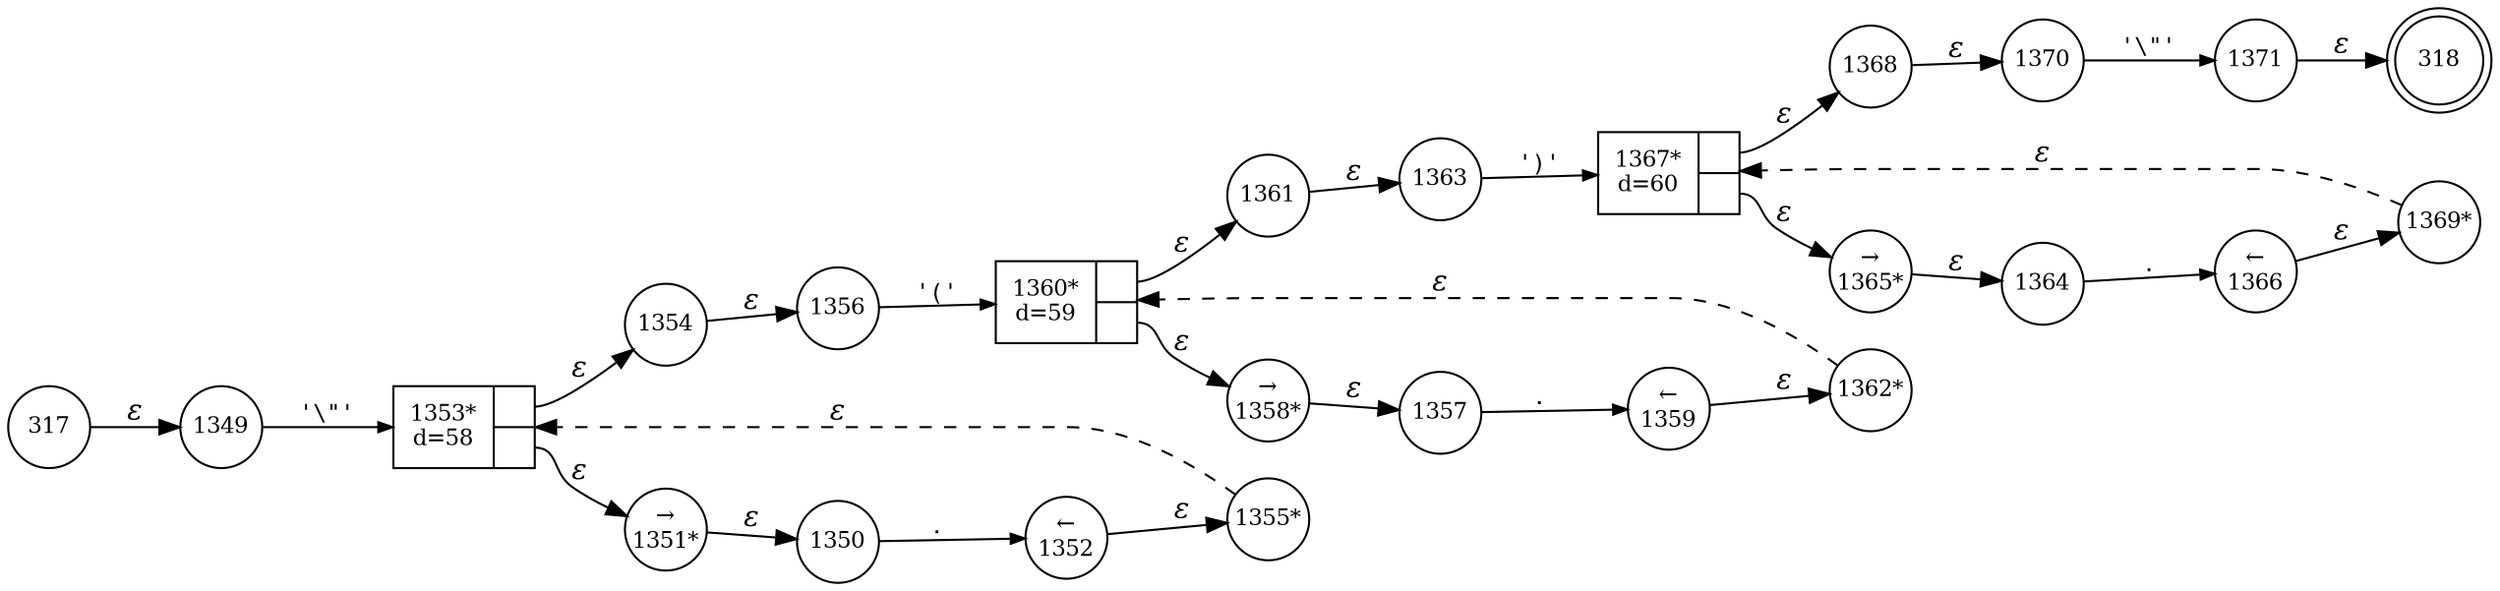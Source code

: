digraph ATN {
rankdir=LR;
s318[fontsize=11, label="318", shape=doublecircle, fixedsize=true, width=.6];
s1349[fontsize=11,label="1349", shape=circle, fixedsize=true, width=.55, peripheries=1];
s1350[fontsize=11,label="1350", shape=circle, fixedsize=true, width=.55, peripheries=1];
s1351[fontsize=11,label="&rarr;\n1351*", shape=circle, fixedsize=true, width=.55, peripheries=1];
s1352[fontsize=11,label="&larr;\n1352", shape=circle, fixedsize=true, width=.55, peripheries=1];
s1353[fontsize=11,label="{1353*\nd=58|{<p0>|<p1>}}", shape=record, fixedsize=false, peripheries=1];
s1354[fontsize=11,label="1354", shape=circle, fixedsize=true, width=.55, peripheries=1];
s1355[fontsize=11,label="1355*", shape=circle, fixedsize=true, width=.55, peripheries=1];
s1356[fontsize=11,label="1356", shape=circle, fixedsize=true, width=.55, peripheries=1];
s1357[fontsize=11,label="1357", shape=circle, fixedsize=true, width=.55, peripheries=1];
s1358[fontsize=11,label="&rarr;\n1358*", shape=circle, fixedsize=true, width=.55, peripheries=1];
s1359[fontsize=11,label="&larr;\n1359", shape=circle, fixedsize=true, width=.55, peripheries=1];
s1360[fontsize=11,label="{1360*\nd=59|{<p0>|<p1>}}", shape=record, fixedsize=false, peripheries=1];
s1361[fontsize=11,label="1361", shape=circle, fixedsize=true, width=.55, peripheries=1];
s1362[fontsize=11,label="1362*", shape=circle, fixedsize=true, width=.55, peripheries=1];
s1363[fontsize=11,label="1363", shape=circle, fixedsize=true, width=.55, peripheries=1];
s1364[fontsize=11,label="1364", shape=circle, fixedsize=true, width=.55, peripheries=1];
s1365[fontsize=11,label="&rarr;\n1365*", shape=circle, fixedsize=true, width=.55, peripheries=1];
s1366[fontsize=11,label="&larr;\n1366", shape=circle, fixedsize=true, width=.55, peripheries=1];
s1367[fontsize=11,label="{1367*\nd=60|{<p0>|<p1>}}", shape=record, fixedsize=false, peripheries=1];
s1368[fontsize=11,label="1368", shape=circle, fixedsize=true, width=.55, peripheries=1];
s1369[fontsize=11,label="1369*", shape=circle, fixedsize=true, width=.55, peripheries=1];
s1370[fontsize=11,label="1370", shape=circle, fixedsize=true, width=.55, peripheries=1];
s1371[fontsize=11,label="1371", shape=circle, fixedsize=true, width=.55, peripheries=1];
s317[fontsize=11,label="317", shape=circle, fixedsize=true, width=.55, peripheries=1];
s317 -> s1349 [fontname="Times-Italic", label="&epsilon;"];
s1349 -> s1353 [fontsize=11, fontname="Courier", arrowsize=.7, label = "'\\\"'", arrowhead = normal];
s1353:p0 -> s1354 [fontname="Times-Italic", label="&epsilon;"];
s1353:p1 -> s1351 [fontname="Times-Italic", label="&epsilon;"];
s1354 -> s1356 [fontname="Times-Italic", label="&epsilon;"];
s1351 -> s1350 [fontname="Times-Italic", label="&epsilon;"];
s1356 -> s1360 [fontsize=11, fontname="Courier", arrowsize=.7, label = "'('", arrowhead = normal];
s1350 -> s1352 [fontsize=11, fontname="Courier", arrowsize=.7, label = ".", arrowhead = normal];
s1360:p0 -> s1361 [fontname="Times-Italic", label="&epsilon;"];
s1360:p1 -> s1358 [fontname="Times-Italic", label="&epsilon;"];
s1352 -> s1355 [fontname="Times-Italic", label="&epsilon;"];
s1361 -> s1363 [fontname="Times-Italic", label="&epsilon;"];
s1358 -> s1357 [fontname="Times-Italic", label="&epsilon;"];
s1355 -> s1353 [fontname="Times-Italic", label="&epsilon;", style="dashed"];
s1363 -> s1367 [fontsize=11, fontname="Courier", arrowsize=.7, label = "')'", arrowhead = normal];
s1357 -> s1359 [fontsize=11, fontname="Courier", arrowsize=.7, label = ".", arrowhead = normal];
s1367:p0 -> s1368 [fontname="Times-Italic", label="&epsilon;"];
s1367:p1 -> s1365 [fontname="Times-Italic", label="&epsilon;"];
s1359 -> s1362 [fontname="Times-Italic", label="&epsilon;"];
s1368 -> s1370 [fontname="Times-Italic", label="&epsilon;"];
s1365 -> s1364 [fontname="Times-Italic", label="&epsilon;"];
s1362 -> s1360 [fontname="Times-Italic", label="&epsilon;", style="dashed"];
s1370 -> s1371 [fontsize=11, fontname="Courier", arrowsize=.7, label = "'\\\"'", arrowhead = normal];
s1364 -> s1366 [fontsize=11, fontname="Courier", arrowsize=.7, label = ".", arrowhead = normal];
s1371 -> s318 [fontname="Times-Italic", label="&epsilon;"];
s1366 -> s1369 [fontname="Times-Italic", label="&epsilon;"];
s1369 -> s1367 [fontname="Times-Italic", label="&epsilon;", style="dashed"];
}